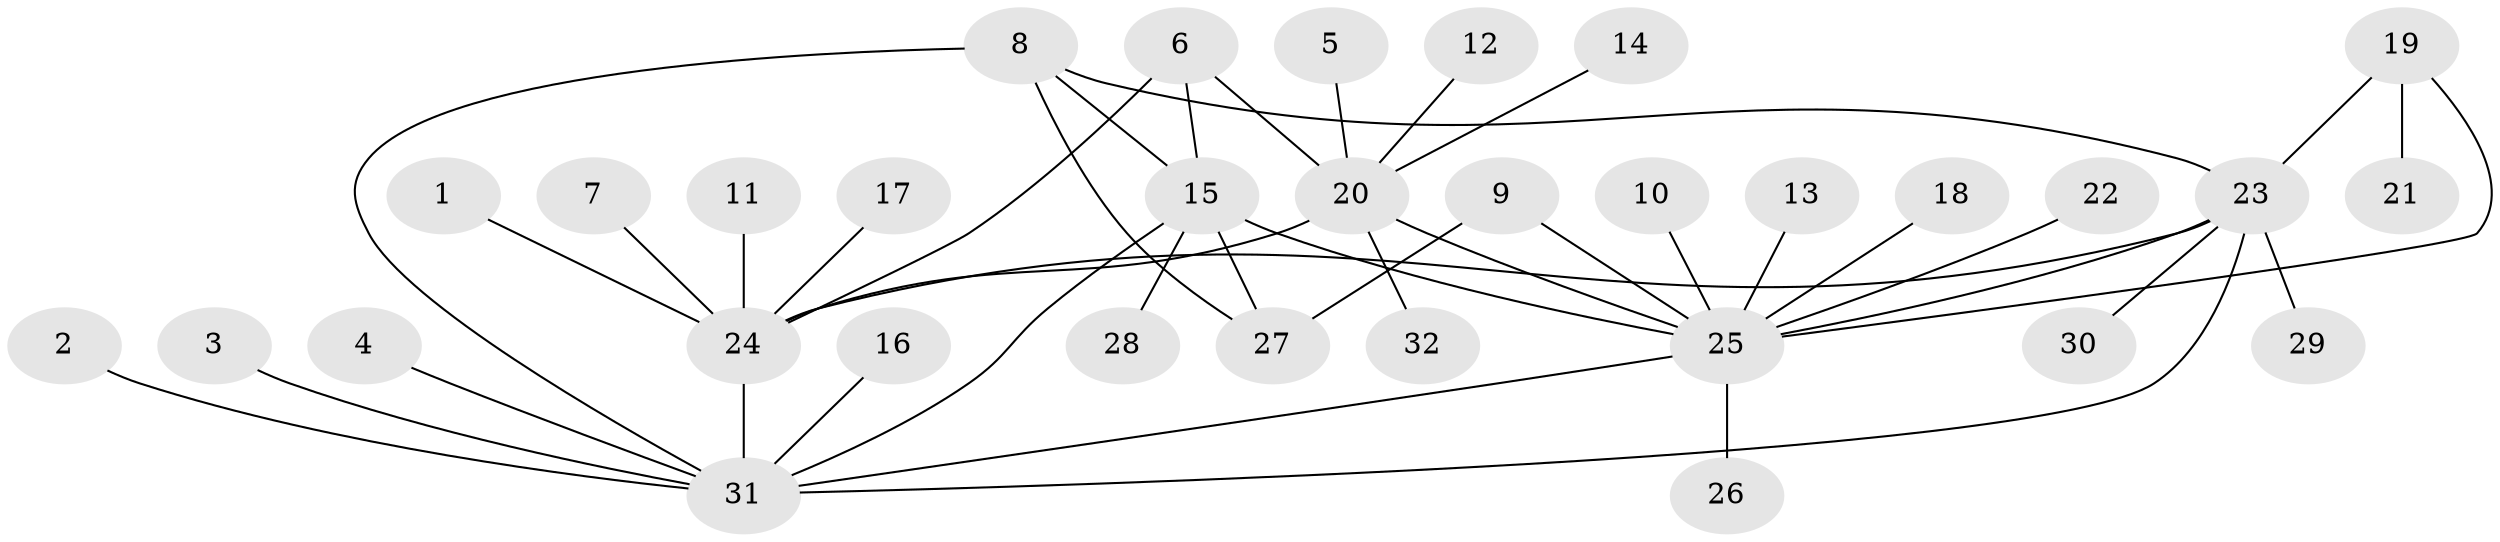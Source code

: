 // original degree distribution, {7: 0.046875, 5: 0.0625, 8: 0.03125, 9: 0.03125, 3: 0.078125, 4: 0.046875, 6: 0.015625, 1: 0.625, 2: 0.0625}
// Generated by graph-tools (version 1.1) at 2025/50/03/09/25 03:50:34]
// undirected, 32 vertices, 42 edges
graph export_dot {
graph [start="1"]
  node [color=gray90,style=filled];
  1;
  2;
  3;
  4;
  5;
  6;
  7;
  8;
  9;
  10;
  11;
  12;
  13;
  14;
  15;
  16;
  17;
  18;
  19;
  20;
  21;
  22;
  23;
  24;
  25;
  26;
  27;
  28;
  29;
  30;
  31;
  32;
  1 -- 24 [weight=1.0];
  2 -- 31 [weight=1.0];
  3 -- 31 [weight=1.0];
  4 -- 31 [weight=1.0];
  5 -- 20 [weight=1.0];
  6 -- 15 [weight=1.0];
  6 -- 20 [weight=1.0];
  6 -- 24 [weight=1.0];
  7 -- 24 [weight=1.0];
  8 -- 15 [weight=1.0];
  8 -- 23 [weight=1.0];
  8 -- 27 [weight=1.0];
  8 -- 31 [weight=1.0];
  9 -- 25 [weight=1.0];
  9 -- 27 [weight=1.0];
  10 -- 25 [weight=1.0];
  11 -- 24 [weight=1.0];
  12 -- 20 [weight=1.0];
  13 -- 25 [weight=1.0];
  14 -- 20 [weight=1.0];
  15 -- 25 [weight=1.0];
  15 -- 27 [weight=1.0];
  15 -- 28 [weight=1.0];
  15 -- 31 [weight=1.0];
  16 -- 31 [weight=1.0];
  17 -- 24 [weight=1.0];
  18 -- 25 [weight=1.0];
  19 -- 21 [weight=1.0];
  19 -- 23 [weight=1.0];
  19 -- 25 [weight=1.0];
  20 -- 24 [weight=1.0];
  20 -- 25 [weight=1.0];
  20 -- 32 [weight=1.0];
  22 -- 25 [weight=1.0];
  23 -- 24 [weight=1.0];
  23 -- 25 [weight=1.0];
  23 -- 29 [weight=1.0];
  23 -- 30 [weight=1.0];
  23 -- 31 [weight=1.0];
  24 -- 31 [weight=2.0];
  25 -- 26 [weight=1.0];
  25 -- 31 [weight=1.0];
}
